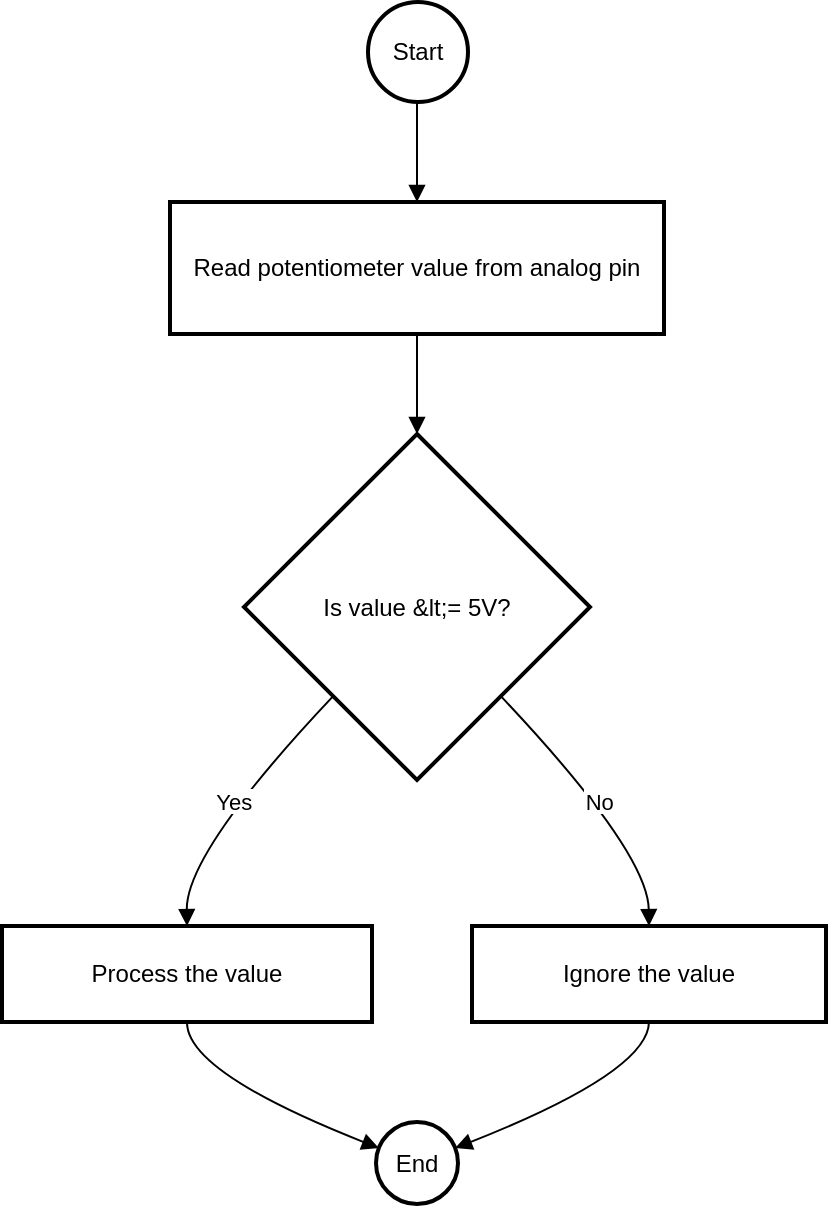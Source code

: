 <mxfile version="24.7.17">
  <diagram name="Page-1" id="spj9ZWmbEVM30zHS1qnp">
    <mxGraphModel dx="1400" dy="743" grid="1" gridSize="10" guides="1" tooltips="1" connect="1" arrows="1" fold="1" page="1" pageScale="1" pageWidth="850" pageHeight="1100" math="0" shadow="0">
      <root>
        <mxCell id="0" />
        <mxCell id="1" parent="0" />
        <mxCell id="YvBvbH71bDnWZKnP51DF-1" value="Start" style="ellipse;aspect=fixed;strokeWidth=2;whiteSpace=wrap;" vertex="1" parent="1">
          <mxGeometry x="203" y="20" width="50" height="50" as="geometry" />
        </mxCell>
        <mxCell id="YvBvbH71bDnWZKnP51DF-2" value="Read potentiometer value from analog pin" style="whiteSpace=wrap;strokeWidth=2;" vertex="1" parent="1">
          <mxGeometry x="104" y="120" width="247" height="66" as="geometry" />
        </mxCell>
        <mxCell id="YvBvbH71bDnWZKnP51DF-3" value="Is value &amp;lt;= 5V?" style="rhombus;strokeWidth=2;whiteSpace=wrap;" vertex="1" parent="1">
          <mxGeometry x="141" y="236" width="173" height="173" as="geometry" />
        </mxCell>
        <mxCell id="YvBvbH71bDnWZKnP51DF-4" value="Process the value" style="whiteSpace=wrap;strokeWidth=2;" vertex="1" parent="1">
          <mxGeometry x="20" y="482" width="185" height="48" as="geometry" />
        </mxCell>
        <mxCell id="YvBvbH71bDnWZKnP51DF-5" value="Ignore the value" style="whiteSpace=wrap;strokeWidth=2;" vertex="1" parent="1">
          <mxGeometry x="255" y="482" width="177" height="48" as="geometry" />
        </mxCell>
        <mxCell id="YvBvbH71bDnWZKnP51DF-6" value="End" style="ellipse;aspect=fixed;strokeWidth=2;whiteSpace=wrap;" vertex="1" parent="1">
          <mxGeometry x="207" y="580" width="41" height="41" as="geometry" />
        </mxCell>
        <mxCell id="YvBvbH71bDnWZKnP51DF-7" value="" style="curved=1;startArrow=none;endArrow=block;exitX=0.49;exitY=1;entryX=0.5;entryY=0;rounded=0;" edge="1" parent="1" source="YvBvbH71bDnWZKnP51DF-1" target="YvBvbH71bDnWZKnP51DF-2">
          <mxGeometry relative="1" as="geometry">
            <Array as="points" />
          </mxGeometry>
        </mxCell>
        <mxCell id="YvBvbH71bDnWZKnP51DF-8" value="" style="curved=1;startArrow=none;endArrow=block;exitX=0.5;exitY=1;entryX=0.5;entryY=0;rounded=0;" edge="1" parent="1" source="YvBvbH71bDnWZKnP51DF-2" target="YvBvbH71bDnWZKnP51DF-3">
          <mxGeometry relative="1" as="geometry">
            <Array as="points" />
          </mxGeometry>
        </mxCell>
        <mxCell id="YvBvbH71bDnWZKnP51DF-9" value="Yes" style="curved=1;startArrow=none;endArrow=block;exitX=0.03;exitY=1;entryX=0.5;entryY=-0.01;rounded=0;" edge="1" parent="1" source="YvBvbH71bDnWZKnP51DF-3" target="YvBvbH71bDnWZKnP51DF-4">
          <mxGeometry relative="1" as="geometry">
            <Array as="points">
              <mxPoint x="112" y="445" />
            </Array>
          </mxGeometry>
        </mxCell>
        <mxCell id="YvBvbH71bDnWZKnP51DF-10" value="No" style="curved=1;startArrow=none;endArrow=block;exitX=0.97;exitY=1;entryX=0.5;entryY=-0.01;rounded=0;" edge="1" parent="1" source="YvBvbH71bDnWZKnP51DF-3" target="YvBvbH71bDnWZKnP51DF-5">
          <mxGeometry relative="1" as="geometry">
            <Array as="points">
              <mxPoint x="343" y="445" />
            </Array>
          </mxGeometry>
        </mxCell>
        <mxCell id="YvBvbH71bDnWZKnP51DF-11" value="" style="curved=1;startArrow=none;endArrow=block;exitX=0.5;exitY=1;entryX=0;entryY=0.3;rounded=0;" edge="1" parent="1" source="YvBvbH71bDnWZKnP51DF-4" target="YvBvbH71bDnWZKnP51DF-6">
          <mxGeometry relative="1" as="geometry">
            <Array as="points">
              <mxPoint x="112" y="555" />
            </Array>
          </mxGeometry>
        </mxCell>
        <mxCell id="YvBvbH71bDnWZKnP51DF-12" value="" style="curved=1;startArrow=none;endArrow=block;exitX=0.5;exitY=1;entryX=1.01;entryY=0.3;rounded=0;" edge="1" parent="1" source="YvBvbH71bDnWZKnP51DF-5" target="YvBvbH71bDnWZKnP51DF-6">
          <mxGeometry relative="1" as="geometry">
            <Array as="points">
              <mxPoint x="343" y="555" />
            </Array>
          </mxGeometry>
        </mxCell>
      </root>
    </mxGraphModel>
  </diagram>
</mxfile>
